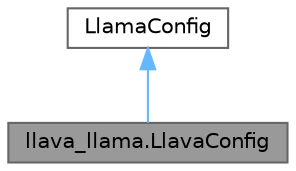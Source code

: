 digraph "llava_llama.LlavaConfig"
{
 // LATEX_PDF_SIZE
  bgcolor="transparent";
  edge [fontname=Helvetica,fontsize=10,labelfontname=Helvetica,labelfontsize=10];
  node [fontname=Helvetica,fontsize=10,shape=box,height=0.2,width=0.4];
  Node1 [id="Node000001",label="llava_llama.LlavaConfig",height=0.2,width=0.4,color="gray40", fillcolor="grey60", style="filled", fontcolor="black",tooltip="LLaVA 모델의 설정을 정의하는 클래스"];
  Node2 -> Node1 [id="edge1_Node000001_Node000002",dir="back",color="steelblue1",style="solid",tooltip=" "];
  Node2 [id="Node000002",label="LlamaConfig",height=0.2,width=0.4,color="gray40", fillcolor="white", style="filled",tooltip=" "];
}
